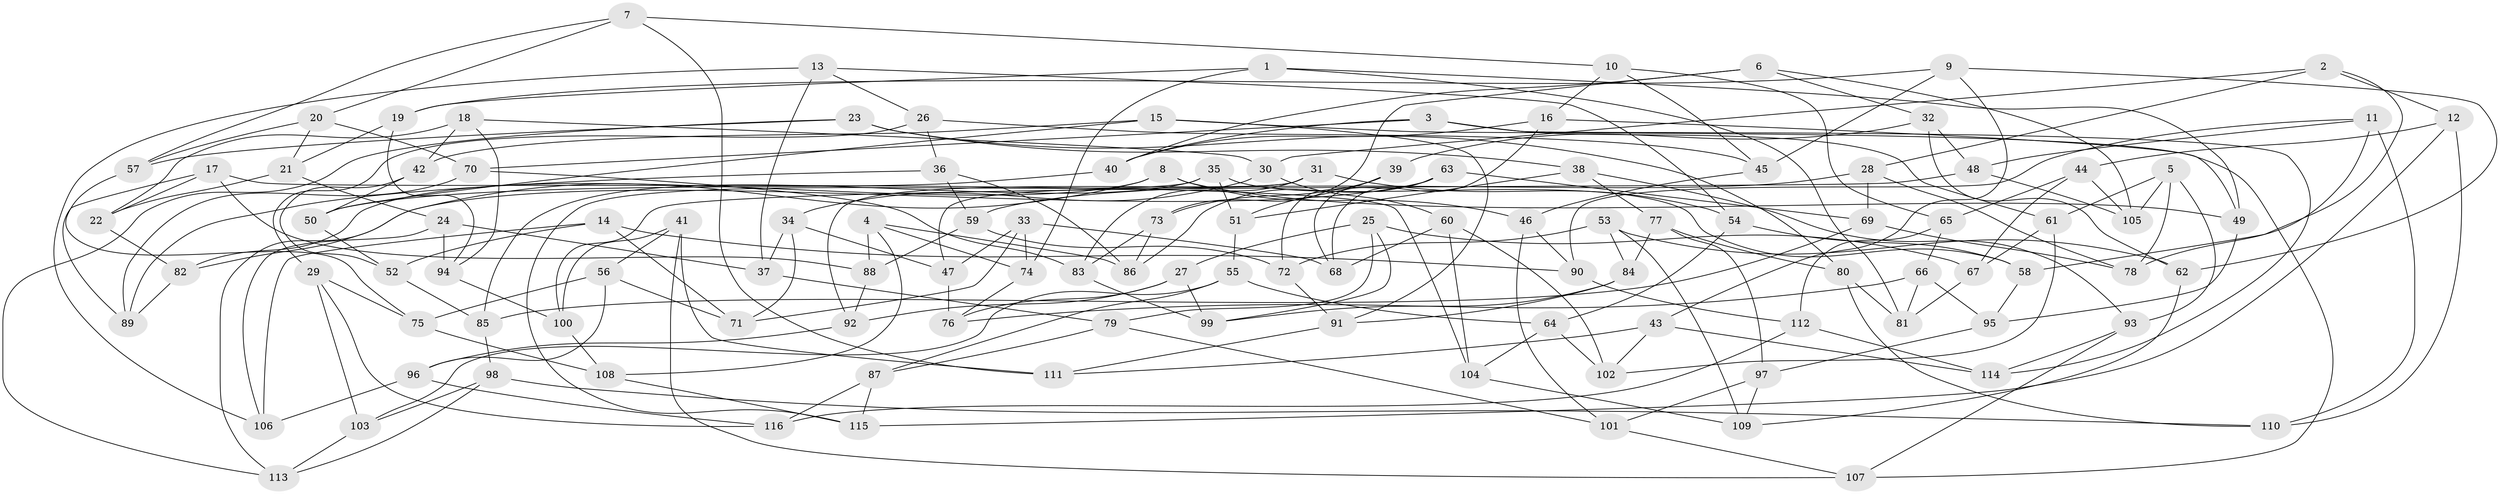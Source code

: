 // Generated by graph-tools (version 1.1) at 2025/11/02/27/25 16:11:47]
// undirected, 116 vertices, 232 edges
graph export_dot {
graph [start="1"]
  node [color=gray90,style=filled];
  1;
  2;
  3;
  4;
  5;
  6;
  7;
  8;
  9;
  10;
  11;
  12;
  13;
  14;
  15;
  16;
  17;
  18;
  19;
  20;
  21;
  22;
  23;
  24;
  25;
  26;
  27;
  28;
  29;
  30;
  31;
  32;
  33;
  34;
  35;
  36;
  37;
  38;
  39;
  40;
  41;
  42;
  43;
  44;
  45;
  46;
  47;
  48;
  49;
  50;
  51;
  52;
  53;
  54;
  55;
  56;
  57;
  58;
  59;
  60;
  61;
  62;
  63;
  64;
  65;
  66;
  67;
  68;
  69;
  70;
  71;
  72;
  73;
  74;
  75;
  76;
  77;
  78;
  79;
  80;
  81;
  82;
  83;
  84;
  85;
  86;
  87;
  88;
  89;
  90;
  91;
  92;
  93;
  94;
  95;
  96;
  97;
  98;
  99;
  100;
  101;
  102;
  103;
  104;
  105;
  106;
  107;
  108;
  109;
  110;
  111;
  112;
  113;
  114;
  115;
  116;
  1 -- 74;
  1 -- 49;
  1 -- 81;
  1 -- 19;
  2 -- 30;
  2 -- 28;
  2 -- 12;
  2 -- 58;
  3 -- 61;
  3 -- 70;
  3 -- 40;
  3 -- 114;
  4 -- 88;
  4 -- 108;
  4 -- 74;
  4 -- 86;
  5 -- 93;
  5 -- 105;
  5 -- 78;
  5 -- 61;
  6 -- 32;
  6 -- 105;
  6 -- 40;
  6 -- 73;
  7 -- 20;
  7 -- 10;
  7 -- 111;
  7 -- 57;
  8 -- 113;
  8 -- 82;
  8 -- 49;
  8 -- 46;
  9 -- 43;
  9 -- 45;
  9 -- 62;
  9 -- 19;
  10 -- 65;
  10 -- 16;
  10 -- 45;
  11 -- 90;
  11 -- 48;
  11 -- 78;
  11 -- 110;
  12 -- 115;
  12 -- 44;
  12 -- 110;
  13 -- 106;
  13 -- 26;
  13 -- 37;
  13 -- 54;
  14 -- 71;
  14 -- 90;
  14 -- 106;
  14 -- 52;
  15 -- 91;
  15 -- 50;
  15 -- 42;
  15 -- 107;
  16 -- 68;
  16 -- 40;
  16 -- 49;
  17 -- 89;
  17 -- 22;
  17 -- 88;
  17 -- 104;
  18 -- 94;
  18 -- 42;
  18 -- 22;
  18 -- 30;
  19 -- 21;
  19 -- 94;
  20 -- 21;
  20 -- 70;
  20 -- 57;
  21 -- 22;
  21 -- 24;
  22 -- 82;
  23 -- 38;
  23 -- 80;
  23 -- 57;
  23 -- 113;
  24 -- 94;
  24 -- 37;
  24 -- 106;
  25 -- 67;
  25 -- 99;
  25 -- 27;
  25 -- 79;
  26 -- 36;
  26 -- 45;
  26 -- 29;
  27 -- 76;
  27 -- 92;
  27 -- 99;
  28 -- 78;
  28 -- 59;
  28 -- 69;
  29 -- 75;
  29 -- 116;
  29 -- 103;
  30 -- 34;
  30 -- 60;
  31 -- 54;
  31 -- 92;
  31 -- 83;
  31 -- 47;
  32 -- 48;
  32 -- 39;
  32 -- 62;
  33 -- 47;
  33 -- 68;
  33 -- 74;
  33 -- 71;
  34 -- 37;
  34 -- 71;
  34 -- 47;
  35 -- 115;
  35 -- 51;
  35 -- 58;
  35 -- 85;
  36 -- 89;
  36 -- 59;
  36 -- 86;
  37 -- 79;
  38 -- 93;
  38 -- 51;
  38 -- 77;
  39 -- 73;
  39 -- 72;
  39 -- 51;
  40 -- 50;
  41 -- 107;
  41 -- 56;
  41 -- 100;
  41 -- 111;
  42 -- 52;
  42 -- 50;
  43 -- 111;
  43 -- 102;
  43 -- 114;
  44 -- 105;
  44 -- 65;
  44 -- 67;
  45 -- 46;
  46 -- 101;
  46 -- 90;
  47 -- 76;
  48 -- 100;
  48 -- 105;
  49 -- 95;
  50 -- 52;
  51 -- 55;
  52 -- 85;
  53 -- 84;
  53 -- 72;
  53 -- 109;
  53 -- 62;
  54 -- 64;
  54 -- 58;
  55 -- 64;
  55 -- 87;
  55 -- 103;
  56 -- 71;
  56 -- 75;
  56 -- 96;
  57 -- 75;
  58 -- 95;
  59 -- 88;
  59 -- 72;
  60 -- 104;
  60 -- 102;
  60 -- 68;
  61 -- 102;
  61 -- 67;
  62 -- 109;
  63 -- 86;
  63 -- 68;
  63 -- 82;
  63 -- 69;
  64 -- 102;
  64 -- 104;
  65 -- 112;
  65 -- 66;
  66 -- 95;
  66 -- 76;
  66 -- 81;
  67 -- 81;
  69 -- 85;
  69 -- 78;
  70 -- 83;
  70 -- 89;
  72 -- 91;
  73 -- 86;
  73 -- 83;
  74 -- 76;
  75 -- 108;
  77 -- 97;
  77 -- 84;
  77 -- 80;
  79 -- 101;
  79 -- 87;
  80 -- 81;
  80 -- 110;
  82 -- 89;
  83 -- 99;
  84 -- 91;
  84 -- 99;
  85 -- 98;
  87 -- 115;
  87 -- 116;
  88 -- 92;
  90 -- 112;
  91 -- 111;
  92 -- 96;
  93 -- 107;
  93 -- 114;
  94 -- 100;
  95 -- 97;
  96 -- 106;
  96 -- 116;
  97 -- 101;
  97 -- 109;
  98 -- 110;
  98 -- 113;
  98 -- 103;
  100 -- 108;
  101 -- 107;
  103 -- 113;
  104 -- 109;
  108 -- 115;
  112 -- 114;
  112 -- 116;
}
